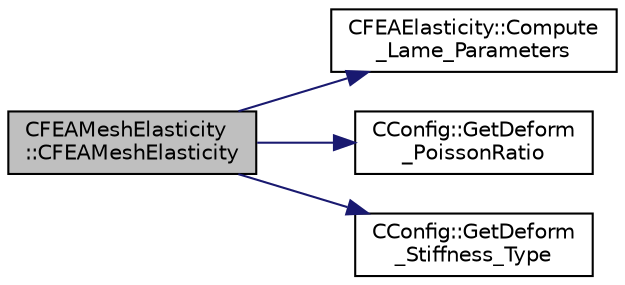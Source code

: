 digraph "CFEAMeshElasticity::CFEAMeshElasticity"
{
 // LATEX_PDF_SIZE
  edge [fontname="Helvetica",fontsize="10",labelfontname="Helvetica",labelfontsize="10"];
  node [fontname="Helvetica",fontsize="10",shape=record];
  rankdir="LR";
  Node1 [label="CFEAMeshElasticity\l::CFEAMeshElasticity",height=0.2,width=0.4,color="black", fillcolor="grey75", style="filled", fontcolor="black",tooltip="Constructor of the class."];
  Node1 -> Node2 [color="midnightblue",fontsize="10",style="solid",fontname="Helvetica"];
  Node2 [label="CFEAElasticity::Compute\l_Lame_Parameters",height=0.2,width=0.4,color="black", fillcolor="white", style="filled",URL="$classCFEAElasticity.html#a3c8b0dc963f5cdfc3330f4349e267184",tooltip="Update the Lame parameters (required in AD to account for all dependencies)."];
  Node1 -> Node3 [color="midnightblue",fontsize="10",style="solid",fontname="Helvetica"];
  Node3 [label="CConfig::GetDeform\l_PoissonRatio",height=0.2,width=0.4,color="black", fillcolor="white", style="filled",URL="$classCConfig.html#a22e9290f7ff83dba91b052886c795379",tooltip="Get Poisson's ratio for deformation (constant stiffness deformation) ."];
  Node1 -> Node4 [color="midnightblue",fontsize="10",style="solid",fontname="Helvetica"];
  Node4 [label="CConfig::GetDeform\l_Stiffness_Type",height=0.2,width=0.4,color="black", fillcolor="white", style="filled",URL="$classCConfig.html#ab62038a9661de64bfe3cf8c19eeb773a",tooltip="Get the type of stiffness to impose for FEA mesh deformation."];
}
